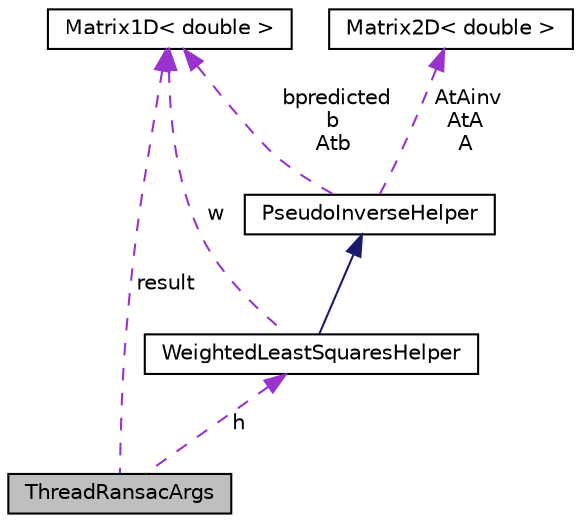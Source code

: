 digraph "ThreadRansacArgs"
{
  edge [fontname="Helvetica",fontsize="10",labelfontname="Helvetica",labelfontsize="10"];
  node [fontname="Helvetica",fontsize="10",shape=record];
  Node1 [label="ThreadRansacArgs",height=0.2,width=0.4,color="black", fillcolor="grey75", style="filled", fontcolor="black"];
  Node2 -> Node1 [dir="back",color="darkorchid3",fontsize="10",style="dashed",label=" h" ,fontname="Helvetica"];
  Node2 [label="WeightedLeastSquaresHelper",height=0.2,width=0.4,color="black", fillcolor="white", style="filled",URL="$classWeightedLeastSquaresHelper.html"];
  Node3 -> Node2 [dir="back",color="midnightblue",fontsize="10",style="solid",fontname="Helvetica"];
  Node3 [label="PseudoInverseHelper",height=0.2,width=0.4,color="black", fillcolor="white", style="filled",URL="$classPseudoInverseHelper.html"];
  Node4 -> Node3 [dir="back",color="darkorchid3",fontsize="10",style="dashed",label=" AtAinv\nAtA\nA" ,fontname="Helvetica"];
  Node4 [label="Matrix2D\< double \>",height=0.2,width=0.4,color="black", fillcolor="white", style="filled",URL="$classMatrix2D.html"];
  Node5 -> Node3 [dir="back",color="darkorchid3",fontsize="10",style="dashed",label=" bpredicted\nb\nAtb" ,fontname="Helvetica"];
  Node5 [label="Matrix1D\< double \>",height=0.2,width=0.4,color="black", fillcolor="white", style="filled",URL="$classMatrix1D.html"];
  Node5 -> Node2 [dir="back",color="darkorchid3",fontsize="10",style="dashed",label=" w" ,fontname="Helvetica"];
  Node5 -> Node1 [dir="back",color="darkorchid3",fontsize="10",style="dashed",label=" result" ,fontname="Helvetica"];
}
